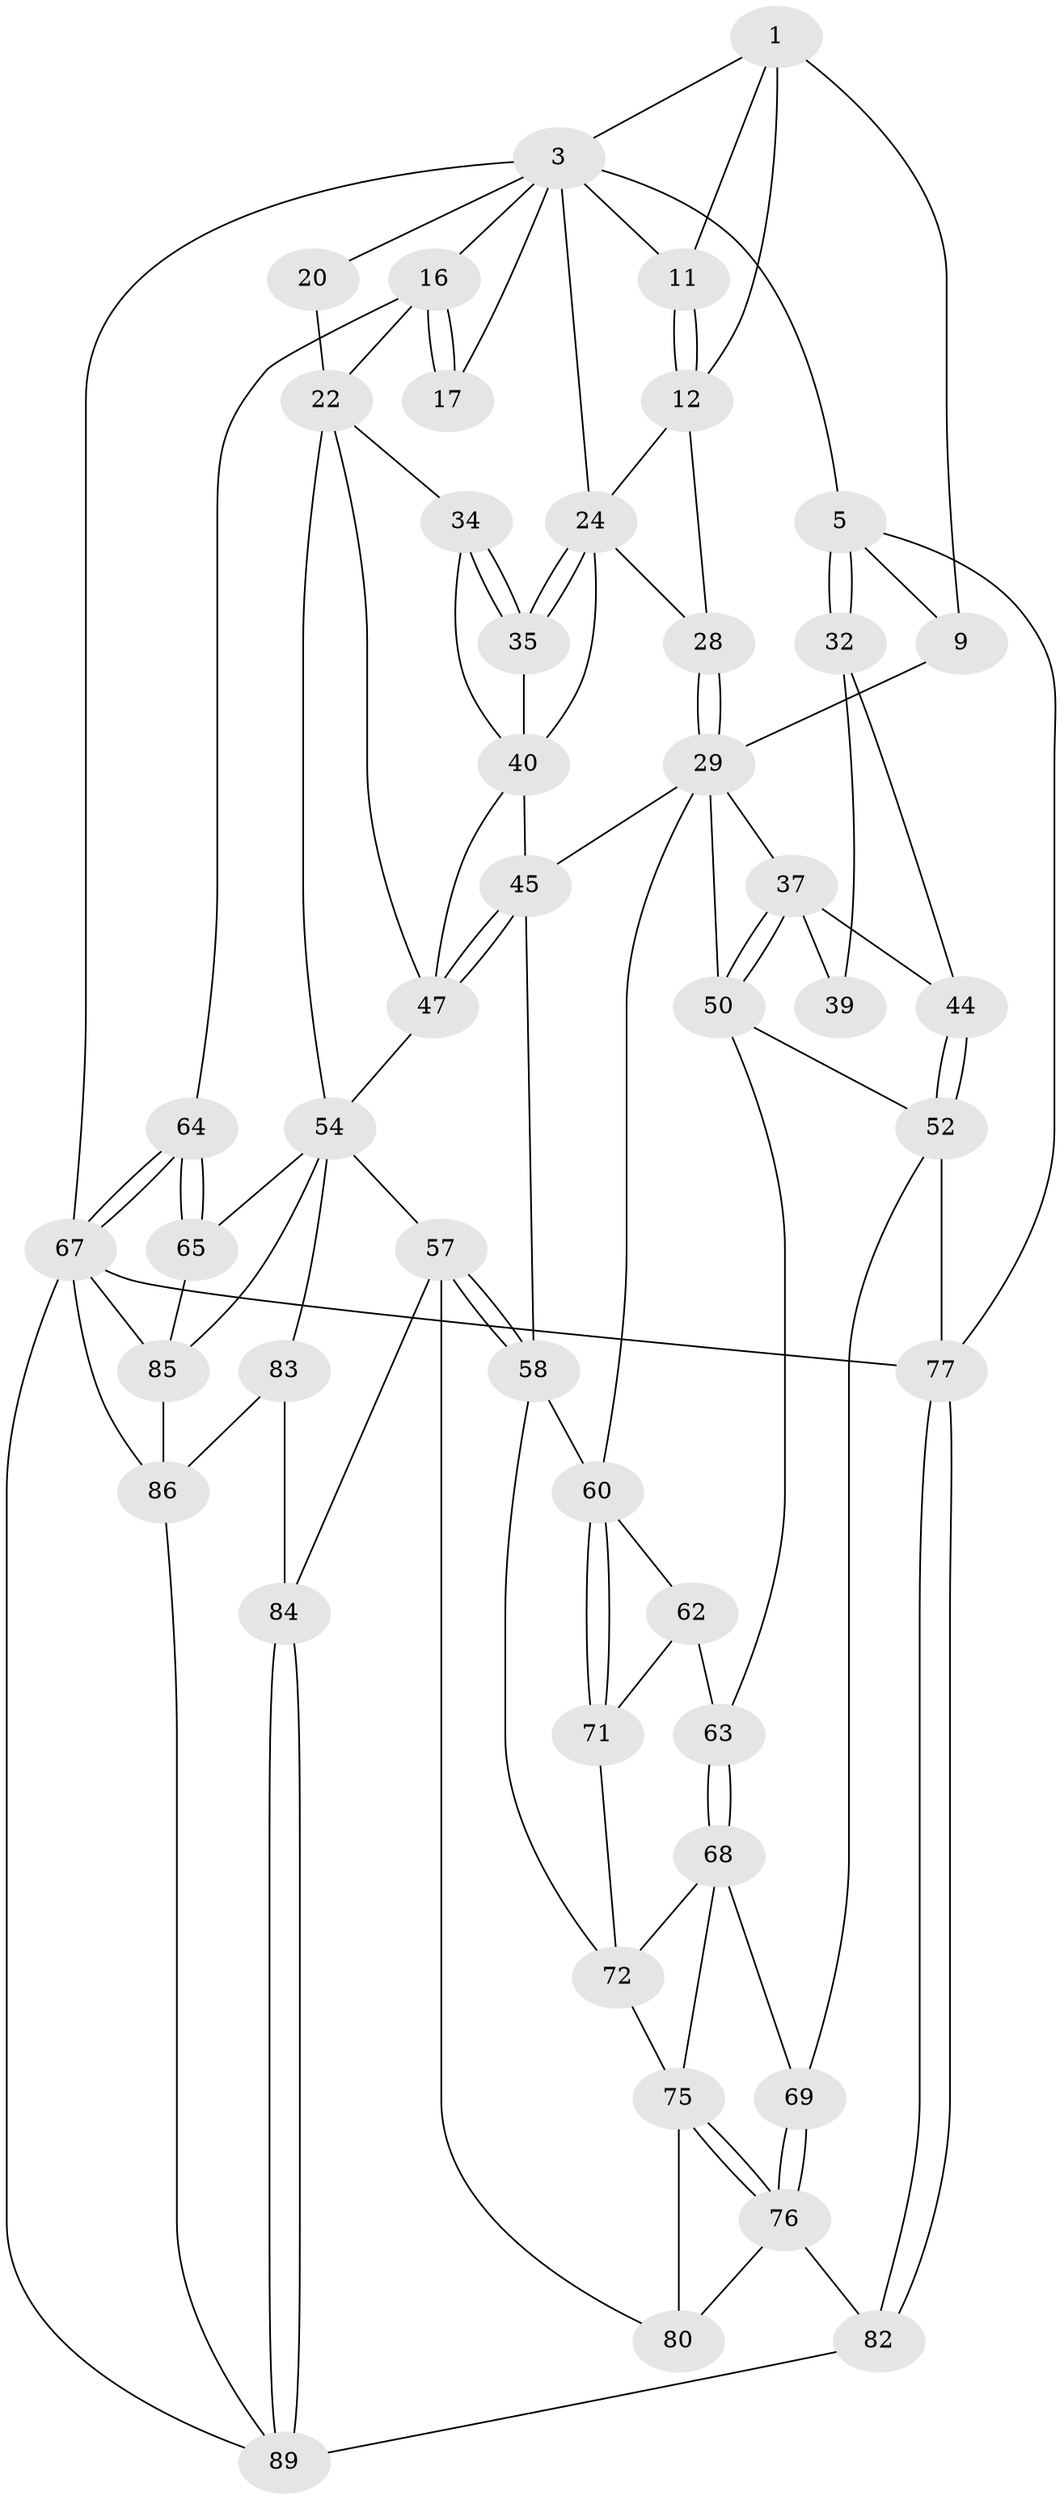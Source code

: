 // original degree distribution, {3: 0.031914893617021274, 4: 0.2765957446808511, 6: 0.2765957446808511, 5: 0.4148936170212766}
// Generated by graph-tools (version 1.1) at 2025/17/03/09/25 04:17:14]
// undirected, 47 vertices, 107 edges
graph export_dot {
graph [start="1"]
  node [color=gray90,style=filled];
  1 [pos="+0.29949795165627974+0",super="+7+2"];
  3 [pos="+0.8888169030736265+0",super="+4+14"];
  5 [pos="+0+0",super="+6"];
  9 [pos="+0.2631379075834675+0.1883927141030886"];
  11 [pos="+0.5998843334373737+0.007177934153109571"];
  12 [pos="+0.5783161090153207+0.07196572116493763",super="+13"];
  16 [pos="+1+0.2859556018991573",super="+21"];
  17 [pos="+0.9226520174034827+0.11078824978528987"];
  20 [pos="+0.8906036857455056+0.13405500271743126"];
  22 [pos="+0.9007249393581296+0.3548281296696977",super="+48+23"];
  24 [pos="+0.7702604936463386+0.2130790657984645",super="+25"];
  28 [pos="+0.4472121210051783+0.25241702585344306"];
  29 [pos="+0.38109528586595875+0.3424832310462722",super="+30"];
  32 [pos="+0+0.13044565604397335",super="+33"];
  34 [pos="+0.7921717863931239+0.2806126952944799"];
  35 [pos="+0.7826625649679753+0.258871716209451",super="+36"];
  37 [pos="+0.19405412243511766+0.3532576346578087",super="+38"];
  39 [pos="+0.08947844841851661+0.24843703485590524"];
  40 [pos="+0.6003761957051187+0.24088258363529344",super="+42+41"];
  44 [pos="+0+0.4672037358381744"];
  45 [pos="+0.5717919302840491+0.3873077971164656",super="+46"];
  47 [pos="+0.612823144096102+0.4013835104035432",super="+49"];
  50 [pos="+0.15484625191398085+0.4730268808359248",super="+51"];
  52 [pos="+0+0.4783447862278744",super="+70"];
  54 [pos="+0.6415623239547291+0.5866490790156681",super="+66+55"];
  57 [pos="+0.5296654806459207+0.6346747262063884",super="+79"];
  58 [pos="+0.49220373375781246+0.6238127564676784",super="+59"];
  60 [pos="+0.3776653188943008+0.5682443089519915",super="+61"];
  62 [pos="+0.16686456266141567+0.5337167497716466"];
  63 [pos="+0.16571038905960958+0.5326112971182569"];
  64 [pos="+1+0.7736201698060592"];
  65 [pos="+1+0.7472509501277477"];
  67 [pos="+1+1",super="+93"];
  68 [pos="+0.08257575315820506+0.6466585591873721",super="+73"];
  69 [pos="+0+0.5633375098241099"];
  71 [pos="+0.2174009463207418+0.6041576370047019"];
  72 [pos="+0.2165183414104542+0.6331833134692016",super="+74"];
  75 [pos="+0.16969746747200729+0.8145019530228819",super="+78"];
  76 [pos="+0.14675855554339293+0.8711786573700118",super="+81"];
  77 [pos="+0+1"];
  80 [pos="+0.4024014399406331+0.8199469190185167"];
  82 [pos="+0.02079928648825305+1"];
  83 [pos="+0.5006837797247664+0.8883061161715013"];
  84 [pos="+0.45686791823686235+0.8879107201619433"];
  85 [pos="+0.6732784930740707+0.7661628229981421",super="+88"];
  86 [pos="+0.6676523220538764+0.7836478023367723",super="+87"];
  89 [pos="+0.34916354161010493+0.9963197672758375",super="+90"];
  1 -- 9;
  1 -- 3;
  1 -- 11;
  1 -- 12 [weight=2];
  3 -- 16;
  3 -- 67;
  3 -- 5;
  3 -- 17;
  3 -- 20;
  3 -- 24;
  3 -- 11;
  5 -- 32 [weight=2];
  5 -- 32;
  5 -- 77;
  5 -- 9;
  9 -- 29;
  11 -- 12;
  11 -- 12;
  12 -- 28;
  12 -- 24;
  16 -- 17;
  16 -- 17;
  16 -- 64;
  16 -- 22;
  20 -- 22;
  22 -- 54;
  22 -- 47;
  22 -- 34;
  24 -- 35 [weight=2];
  24 -- 35;
  24 -- 28;
  24 -- 40;
  28 -- 29;
  28 -- 29;
  29 -- 45;
  29 -- 50;
  29 -- 37;
  29 -- 60;
  32 -- 44;
  32 -- 39;
  34 -- 35;
  34 -- 35;
  34 -- 40;
  35 -- 40;
  37 -- 50;
  37 -- 50;
  37 -- 44;
  37 -- 39 [weight=2];
  40 -- 47;
  40 -- 45;
  44 -- 52;
  44 -- 52;
  45 -- 47;
  45 -- 47;
  45 -- 58;
  47 -- 54;
  50 -- 52;
  50 -- 63;
  52 -- 77;
  52 -- 69;
  54 -- 65;
  54 -- 57;
  54 -- 83;
  54 -- 85;
  57 -- 58;
  57 -- 58;
  57 -- 80;
  57 -- 84;
  58 -- 60;
  58 -- 72;
  60 -- 71;
  60 -- 71;
  60 -- 62;
  62 -- 63;
  62 -- 71;
  63 -- 68;
  63 -- 68;
  64 -- 65;
  64 -- 65;
  64 -- 67;
  64 -- 67;
  65 -- 85;
  67 -- 77;
  67 -- 89;
  67 -- 86;
  67 -- 85;
  68 -- 69;
  68 -- 72;
  68 -- 75;
  69 -- 76;
  69 -- 76;
  71 -- 72;
  72 -- 75;
  75 -- 76;
  75 -- 76;
  75 -- 80;
  76 -- 80;
  76 -- 82;
  77 -- 82;
  77 -- 82;
  82 -- 89;
  83 -- 84;
  83 -- 86;
  84 -- 89;
  84 -- 89;
  85 -- 86 [weight=2];
  86 -- 89;
}
